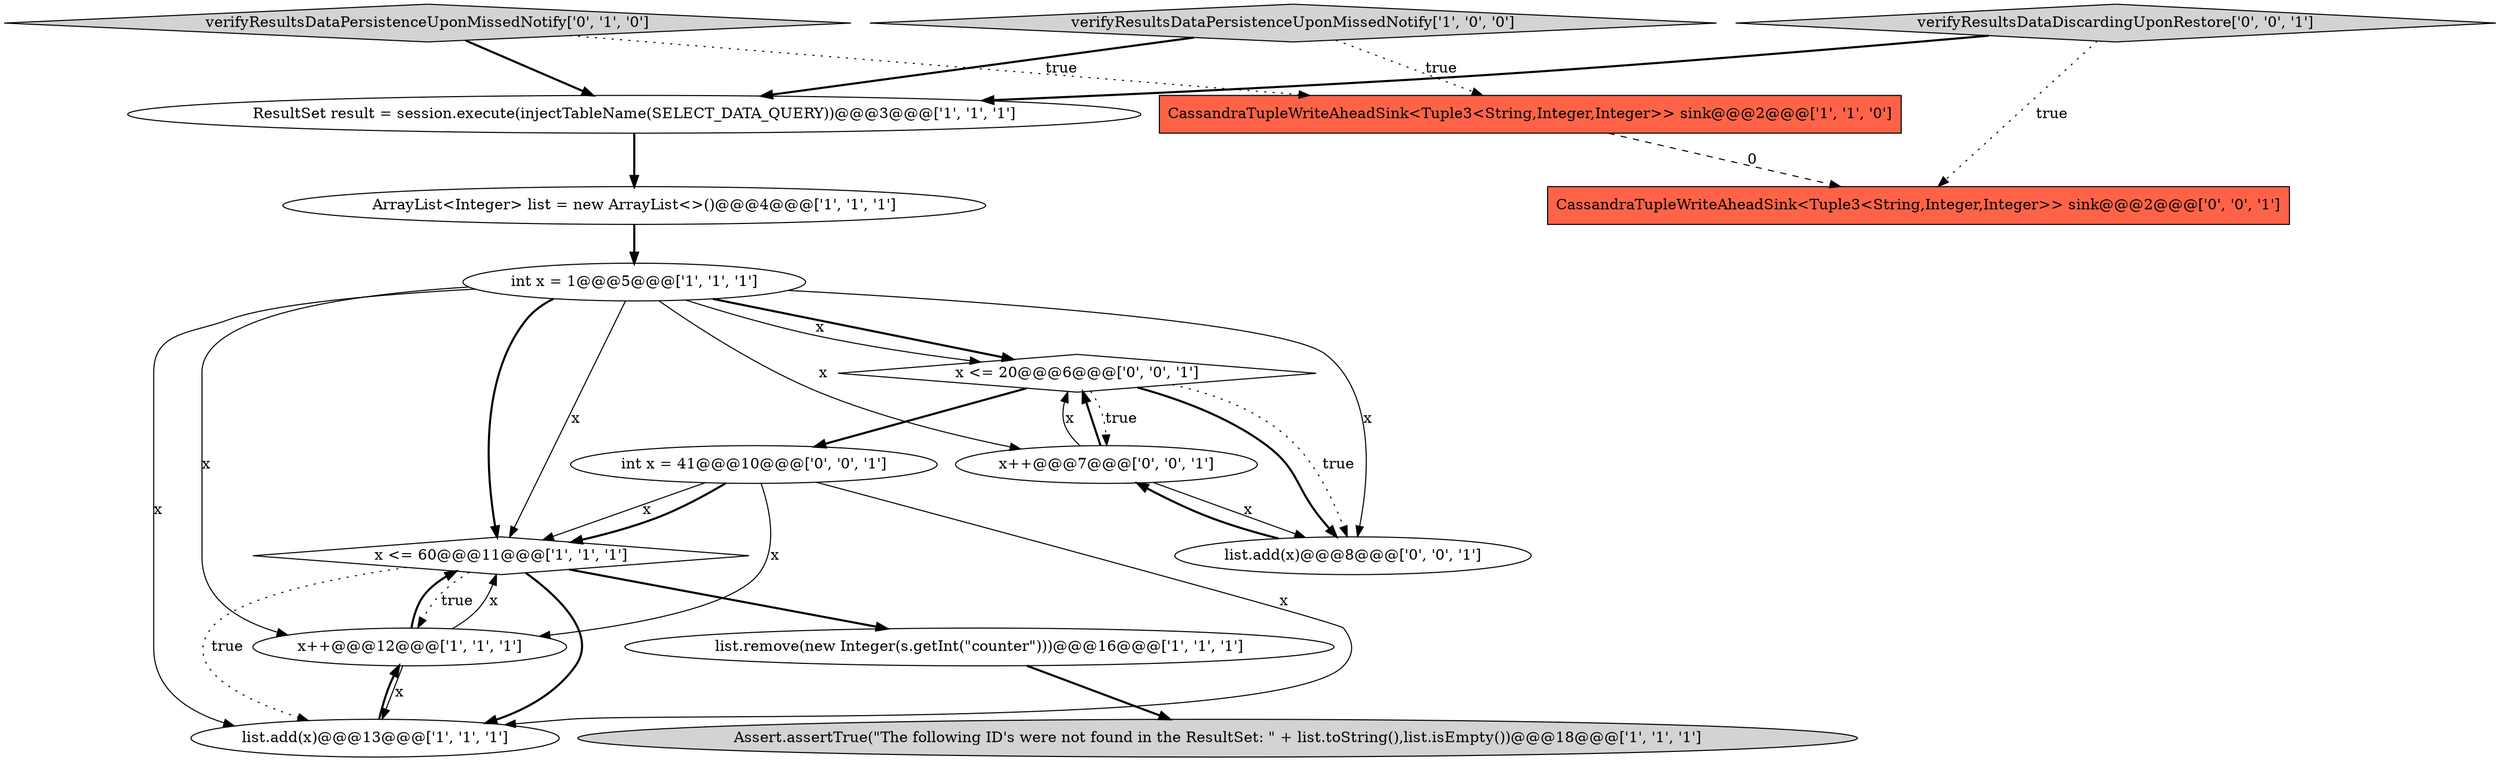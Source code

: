 digraph {
5 [style = filled, label = "x <= 60@@@11@@@['1', '1', '1']", fillcolor = white, shape = diamond image = "AAA0AAABBB1BBB"];
12 [style = filled, label = "CassandraTupleWriteAheadSink<Tuple3<String,Integer,Integer>> sink@@@2@@@['0', '0', '1']", fillcolor = tomato, shape = box image = "AAA0AAABBB3BBB"];
0 [style = filled, label = "x++@@@12@@@['1', '1', '1']", fillcolor = white, shape = ellipse image = "AAA0AAABBB1BBB"];
8 [style = filled, label = "list.add(x)@@@13@@@['1', '1', '1']", fillcolor = white, shape = ellipse image = "AAA0AAABBB1BBB"];
11 [style = filled, label = "verifyResultsDataDiscardingUponRestore['0', '0', '1']", fillcolor = lightgray, shape = diamond image = "AAA0AAABBB3BBB"];
16 [style = filled, label = "int x = 41@@@10@@@['0', '0', '1']", fillcolor = white, shape = ellipse image = "AAA0AAABBB3BBB"];
1 [style = filled, label = "int x = 1@@@5@@@['1', '1', '1']", fillcolor = white, shape = ellipse image = "AAA0AAABBB1BBB"];
3 [style = filled, label = "ArrayList<Integer> list = new ArrayList<>()@@@4@@@['1', '1', '1']", fillcolor = white, shape = ellipse image = "AAA0AAABBB1BBB"];
15 [style = filled, label = "x <= 20@@@6@@@['0', '0', '1']", fillcolor = white, shape = diamond image = "AAA0AAABBB3BBB"];
13 [style = filled, label = "x++@@@7@@@['0', '0', '1']", fillcolor = white, shape = ellipse image = "AAA0AAABBB3BBB"];
14 [style = filled, label = "list.add(x)@@@8@@@['0', '0', '1']", fillcolor = white, shape = ellipse image = "AAA0AAABBB3BBB"];
7 [style = filled, label = "ResultSet result = session.execute(injectTableName(SELECT_DATA_QUERY))@@@3@@@['1', '1', '1']", fillcolor = white, shape = ellipse image = "AAA0AAABBB1BBB"];
6 [style = filled, label = "Assert.assertTrue(\"The following ID's were not found in the ResultSet: \" + list.toString(),list.isEmpty())@@@18@@@['1', '1', '1']", fillcolor = lightgray, shape = ellipse image = "AAA0AAABBB1BBB"];
2 [style = filled, label = "verifyResultsDataPersistenceUponMissedNotify['1', '0', '0']", fillcolor = lightgray, shape = diamond image = "AAA0AAABBB1BBB"];
9 [style = filled, label = "list.remove(new Integer(s.getInt(\"counter\")))@@@16@@@['1', '1', '1']", fillcolor = white, shape = ellipse image = "AAA0AAABBB1BBB"];
4 [style = filled, label = "CassandraTupleWriteAheadSink<Tuple3<String,Integer,Integer>> sink@@@2@@@['1', '1', '0']", fillcolor = tomato, shape = box image = "AAA0AAABBB1BBB"];
10 [style = filled, label = "verifyResultsDataPersistenceUponMissedNotify['0', '1', '0']", fillcolor = lightgray, shape = diamond image = "AAA0AAABBB2BBB"];
1->5 [style = bold, label=""];
5->8 [style = bold, label=""];
5->9 [style = bold, label=""];
3->1 [style = bold, label=""];
15->14 [style = bold, label=""];
1->5 [style = solid, label="x"];
0->5 [style = solid, label="x"];
1->13 [style = solid, label="x"];
1->15 [style = bold, label=""];
11->12 [style = dotted, label="true"];
1->15 [style = solid, label="x"];
1->8 [style = solid, label="x"];
1->0 [style = solid, label="x"];
16->5 [style = solid, label="x"];
5->0 [style = dotted, label="true"];
0->8 [style = solid, label="x"];
15->14 [style = dotted, label="true"];
15->16 [style = bold, label=""];
10->7 [style = bold, label=""];
7->3 [style = bold, label=""];
13->14 [style = solid, label="x"];
9->6 [style = bold, label=""];
15->13 [style = dotted, label="true"];
4->12 [style = dashed, label="0"];
8->0 [style = bold, label=""];
1->14 [style = solid, label="x"];
16->8 [style = solid, label="x"];
13->15 [style = solid, label="x"];
2->4 [style = dotted, label="true"];
16->5 [style = bold, label=""];
13->15 [style = bold, label=""];
2->7 [style = bold, label=""];
14->13 [style = bold, label=""];
5->8 [style = dotted, label="true"];
10->4 [style = dotted, label="true"];
16->0 [style = solid, label="x"];
11->7 [style = bold, label=""];
0->5 [style = bold, label=""];
}
